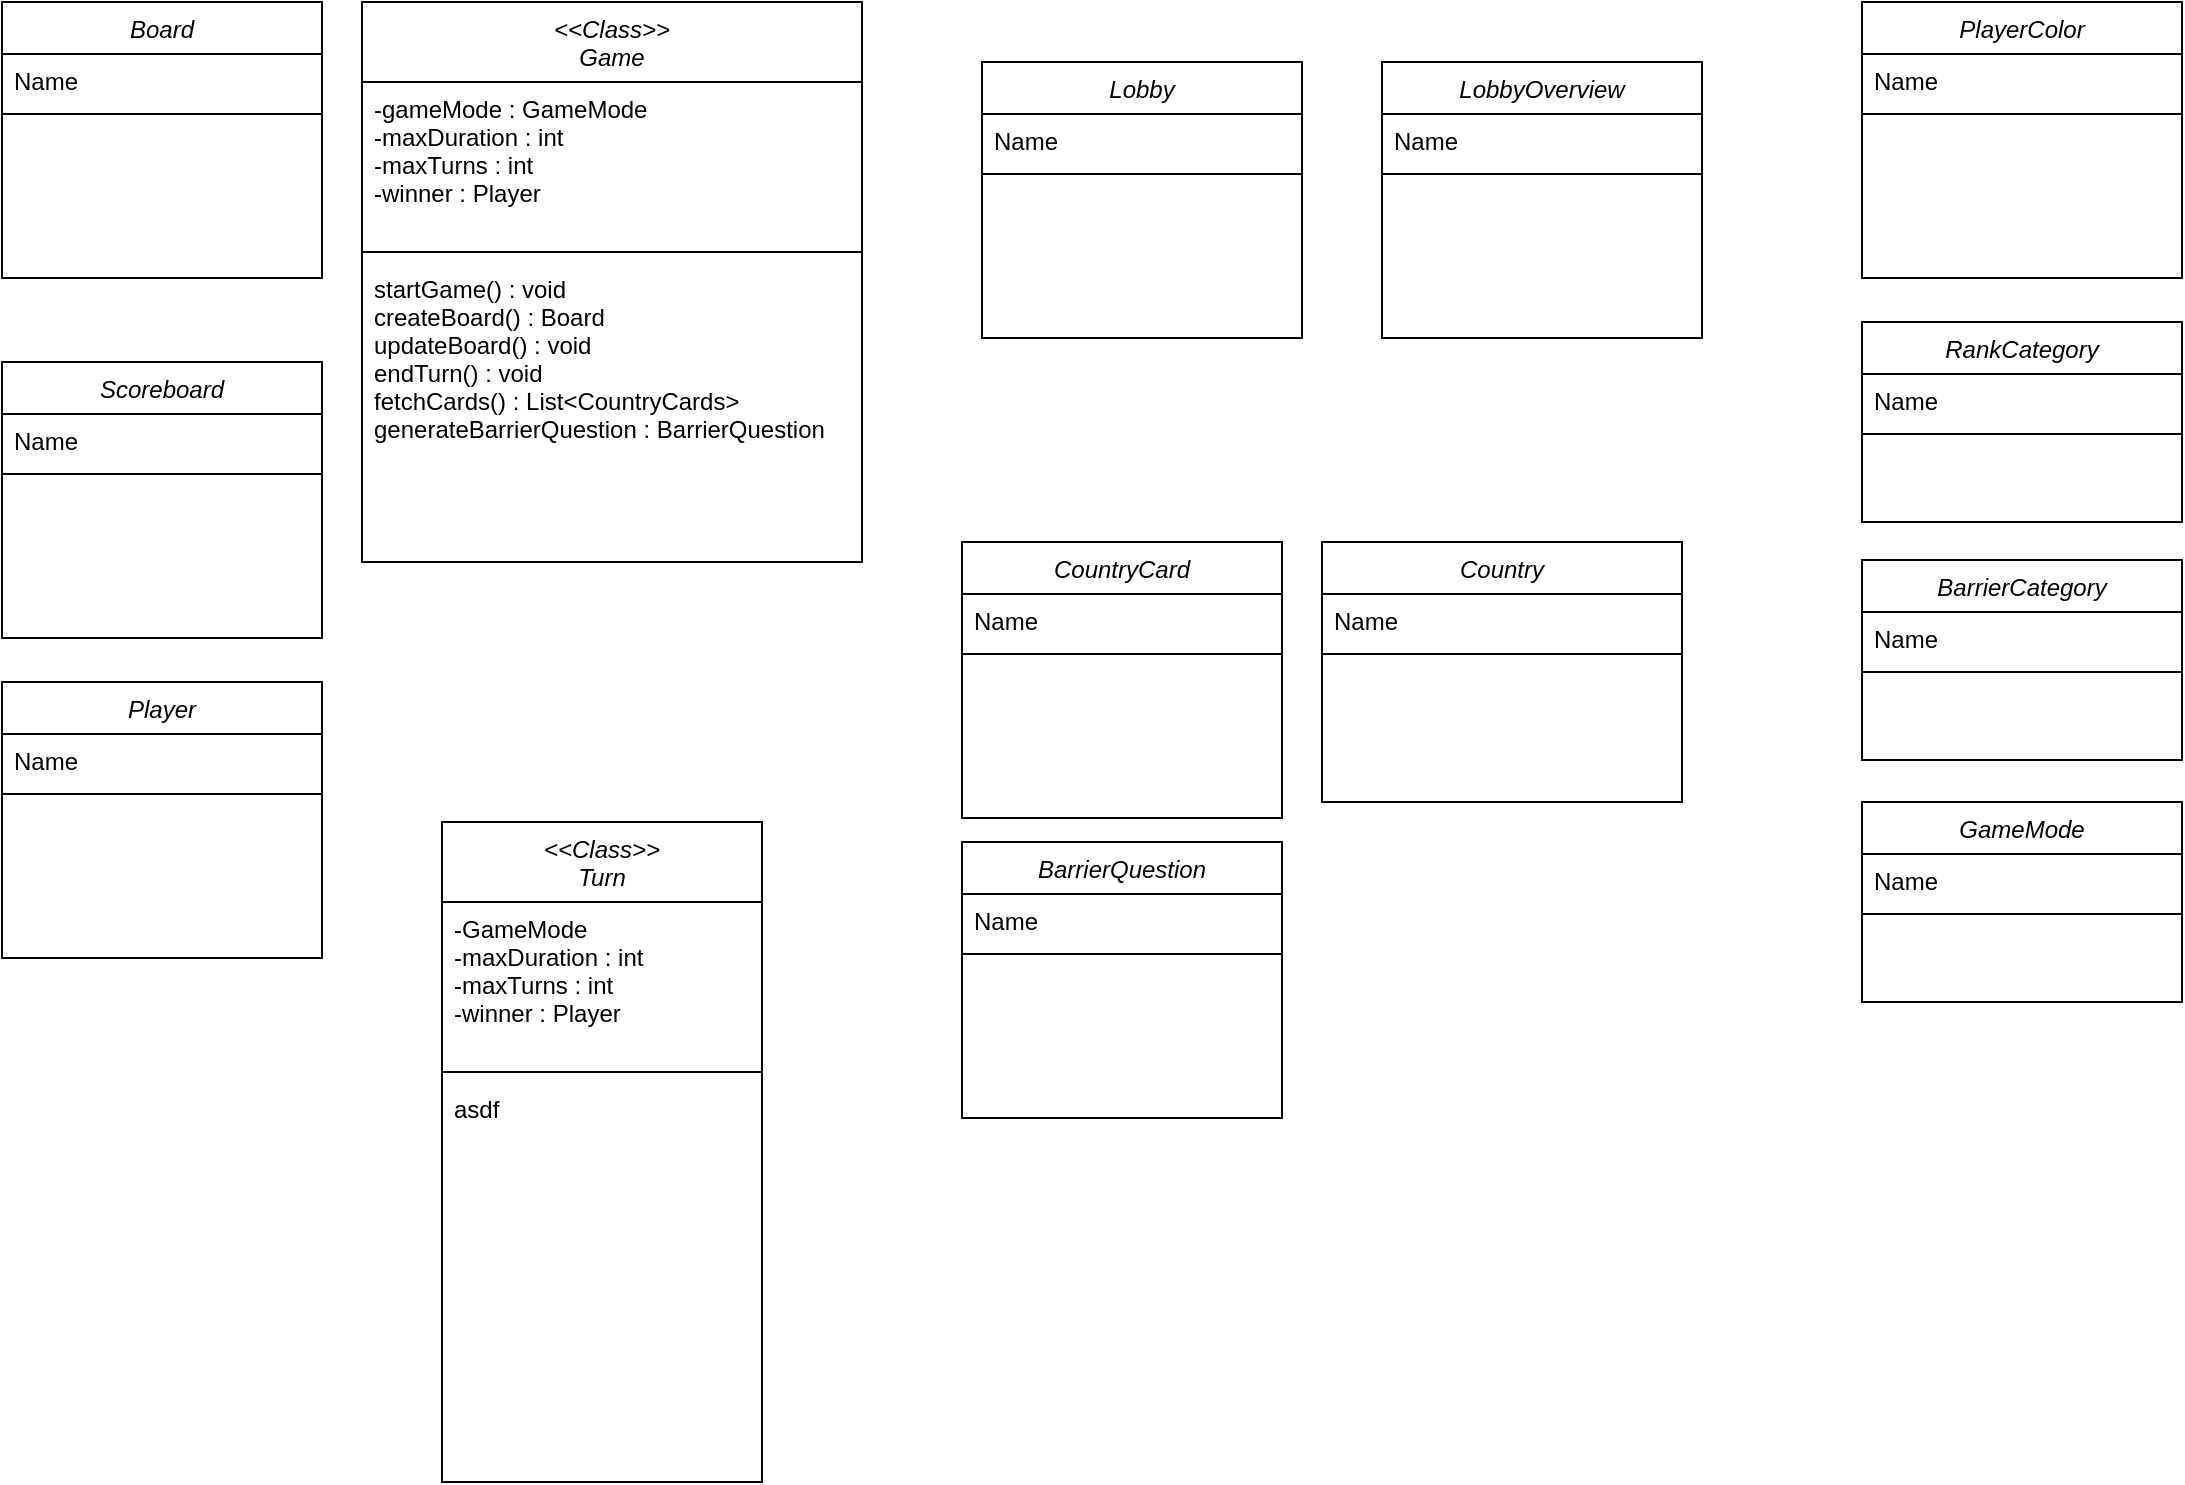 <mxfile version="20.8.16" type="device"><diagram id="C5RBs43oDa-KdzZeNtuy" name="Page-1"><mxGraphModel dx="2058" dy="1188" grid="1" gridSize="10" guides="1" tooltips="1" connect="1" arrows="1" fold="1" page="1" pageScale="1" pageWidth="1200" pageHeight="1920" math="0" shadow="0"><root><mxCell id="WIyWlLk6GJQsqaUBKTNV-0"/><mxCell id="WIyWlLk6GJQsqaUBKTNV-1" parent="WIyWlLk6GJQsqaUBKTNV-0"/><mxCell id="HiqtWE5lyesFxOpoId12-0" value="Lobby" style="swimlane;fontStyle=2;align=center;verticalAlign=top;childLayout=stackLayout;horizontal=1;startSize=26;horizontalStack=0;resizeParent=1;resizeLast=0;collapsible=1;marginBottom=0;rounded=0;shadow=0;strokeWidth=1;" vertex="1" parent="WIyWlLk6GJQsqaUBKTNV-1"><mxGeometry x="520" y="150" width="160" height="138" as="geometry"><mxRectangle x="230" y="140" width="160" height="26" as="alternateBounds"/></mxGeometry></mxCell><mxCell id="HiqtWE5lyesFxOpoId12-1" value="Name" style="text;align=left;verticalAlign=top;spacingLeft=4;spacingRight=4;overflow=hidden;rotatable=0;points=[[0,0.5],[1,0.5]];portConstraint=eastwest;" vertex="1" parent="HiqtWE5lyesFxOpoId12-0"><mxGeometry y="26" width="160" height="26" as="geometry"/></mxCell><mxCell id="HiqtWE5lyesFxOpoId12-2" value="" style="line;html=1;strokeWidth=1;align=left;verticalAlign=middle;spacingTop=-1;spacingLeft=3;spacingRight=3;rotatable=0;labelPosition=right;points=[];portConstraint=eastwest;" vertex="1" parent="HiqtWE5lyesFxOpoId12-0"><mxGeometry y="52" width="160" height="8" as="geometry"/></mxCell><mxCell id="HiqtWE5lyesFxOpoId12-6" value="Player" style="swimlane;fontStyle=2;align=center;verticalAlign=top;childLayout=stackLayout;horizontal=1;startSize=26;horizontalStack=0;resizeParent=1;resizeLast=0;collapsible=1;marginBottom=0;rounded=0;shadow=0;strokeWidth=1;" vertex="1" parent="WIyWlLk6GJQsqaUBKTNV-1"><mxGeometry x="30" y="460" width="160" height="138" as="geometry"><mxRectangle x="230" y="140" width="160" height="26" as="alternateBounds"/></mxGeometry></mxCell><mxCell id="HiqtWE5lyesFxOpoId12-7" value="Name" style="text;align=left;verticalAlign=top;spacingLeft=4;spacingRight=4;overflow=hidden;rotatable=0;points=[[0,0.5],[1,0.5]];portConstraint=eastwest;" vertex="1" parent="HiqtWE5lyesFxOpoId12-6"><mxGeometry y="26" width="160" height="26" as="geometry"/></mxCell><mxCell id="HiqtWE5lyesFxOpoId12-8" value="" style="line;html=1;strokeWidth=1;align=left;verticalAlign=middle;spacingTop=-1;spacingLeft=3;spacingRight=3;rotatable=0;labelPosition=right;points=[];portConstraint=eastwest;" vertex="1" parent="HiqtWE5lyesFxOpoId12-6"><mxGeometry y="52" width="160" height="8" as="geometry"/></mxCell><mxCell id="HiqtWE5lyesFxOpoId12-9" value="CountryCard" style="swimlane;fontStyle=2;align=center;verticalAlign=top;childLayout=stackLayout;horizontal=1;startSize=26;horizontalStack=0;resizeParent=1;resizeLast=0;collapsible=1;marginBottom=0;rounded=0;shadow=0;strokeWidth=1;" vertex="1" parent="WIyWlLk6GJQsqaUBKTNV-1"><mxGeometry x="510" y="390" width="160" height="138" as="geometry"><mxRectangle x="230" y="140" width="160" height="26" as="alternateBounds"/></mxGeometry></mxCell><mxCell id="HiqtWE5lyesFxOpoId12-10" value="Name" style="text;align=left;verticalAlign=top;spacingLeft=4;spacingRight=4;overflow=hidden;rotatable=0;points=[[0,0.5],[1,0.5]];portConstraint=eastwest;" vertex="1" parent="HiqtWE5lyesFxOpoId12-9"><mxGeometry y="26" width="160" height="26" as="geometry"/></mxCell><mxCell id="HiqtWE5lyesFxOpoId12-11" value="" style="line;html=1;strokeWidth=1;align=left;verticalAlign=middle;spacingTop=-1;spacingLeft=3;spacingRight=3;rotatable=0;labelPosition=right;points=[];portConstraint=eastwest;" vertex="1" parent="HiqtWE5lyesFxOpoId12-9"><mxGeometry y="52" width="160" height="8" as="geometry"/></mxCell><mxCell id="HiqtWE5lyesFxOpoId12-12" value="LobbyOverview" style="swimlane;fontStyle=2;align=center;verticalAlign=top;childLayout=stackLayout;horizontal=1;startSize=26;horizontalStack=0;resizeParent=1;resizeLast=0;collapsible=1;marginBottom=0;rounded=0;shadow=0;strokeWidth=1;" vertex="1" parent="WIyWlLk6GJQsqaUBKTNV-1"><mxGeometry x="720" y="150" width="160" height="138" as="geometry"><mxRectangle x="230" y="140" width="160" height="26" as="alternateBounds"/></mxGeometry></mxCell><mxCell id="HiqtWE5lyesFxOpoId12-13" value="Name" style="text;align=left;verticalAlign=top;spacingLeft=4;spacingRight=4;overflow=hidden;rotatable=0;points=[[0,0.5],[1,0.5]];portConstraint=eastwest;" vertex="1" parent="HiqtWE5lyesFxOpoId12-12"><mxGeometry y="26" width="160" height="26" as="geometry"/></mxCell><mxCell id="HiqtWE5lyesFxOpoId12-14" value="" style="line;html=1;strokeWidth=1;align=left;verticalAlign=middle;spacingTop=-1;spacingLeft=3;spacingRight=3;rotatable=0;labelPosition=right;points=[];portConstraint=eastwest;" vertex="1" parent="HiqtWE5lyesFxOpoId12-12"><mxGeometry y="52" width="160" height="8" as="geometry"/></mxCell><mxCell id="HiqtWE5lyesFxOpoId12-15" value="Board" style="swimlane;fontStyle=2;align=center;verticalAlign=top;childLayout=stackLayout;horizontal=1;startSize=26;horizontalStack=0;resizeParent=1;resizeLast=0;collapsible=1;marginBottom=0;rounded=0;shadow=0;strokeWidth=1;" vertex="1" parent="WIyWlLk6GJQsqaUBKTNV-1"><mxGeometry x="30" y="120" width="160" height="138" as="geometry"><mxRectangle x="230" y="140" width="160" height="26" as="alternateBounds"/></mxGeometry></mxCell><mxCell id="HiqtWE5lyesFxOpoId12-16" value="Name" style="text;align=left;verticalAlign=top;spacingLeft=4;spacingRight=4;overflow=hidden;rotatable=0;points=[[0,0.5],[1,0.5]];portConstraint=eastwest;" vertex="1" parent="HiqtWE5lyesFxOpoId12-15"><mxGeometry y="26" width="160" height="26" as="geometry"/></mxCell><mxCell id="HiqtWE5lyesFxOpoId12-17" value="" style="line;html=1;strokeWidth=1;align=left;verticalAlign=middle;spacingTop=-1;spacingLeft=3;spacingRight=3;rotatable=0;labelPosition=right;points=[];portConstraint=eastwest;" vertex="1" parent="HiqtWE5lyesFxOpoId12-15"><mxGeometry y="52" width="160" height="8" as="geometry"/></mxCell><mxCell id="HiqtWE5lyesFxOpoId12-18" value="Scoreboard" style="swimlane;fontStyle=2;align=center;verticalAlign=top;childLayout=stackLayout;horizontal=1;startSize=26;horizontalStack=0;resizeParent=1;resizeLast=0;collapsible=1;marginBottom=0;rounded=0;shadow=0;strokeWidth=1;" vertex="1" parent="WIyWlLk6GJQsqaUBKTNV-1"><mxGeometry x="30" y="300" width="160" height="138" as="geometry"><mxRectangle x="230" y="140" width="160" height="26" as="alternateBounds"/></mxGeometry></mxCell><mxCell id="HiqtWE5lyesFxOpoId12-19" value="Name" style="text;align=left;verticalAlign=top;spacingLeft=4;spacingRight=4;overflow=hidden;rotatable=0;points=[[0,0.5],[1,0.5]];portConstraint=eastwest;" vertex="1" parent="HiqtWE5lyesFxOpoId12-18"><mxGeometry y="26" width="160" height="26" as="geometry"/></mxCell><mxCell id="HiqtWE5lyesFxOpoId12-20" value="" style="line;html=1;strokeWidth=1;align=left;verticalAlign=middle;spacingTop=-1;spacingLeft=3;spacingRight=3;rotatable=0;labelPosition=right;points=[];portConstraint=eastwest;" vertex="1" parent="HiqtWE5lyesFxOpoId12-18"><mxGeometry y="52" width="160" height="8" as="geometry"/></mxCell><mxCell id="HiqtWE5lyesFxOpoId12-22" value="PlayerColor" style="swimlane;fontStyle=2;align=center;verticalAlign=top;childLayout=stackLayout;horizontal=1;startSize=26;horizontalStack=0;resizeParent=1;resizeLast=0;collapsible=1;marginBottom=0;rounded=0;shadow=0;strokeWidth=1;" vertex="1" parent="WIyWlLk6GJQsqaUBKTNV-1"><mxGeometry x="960" y="120" width="160" height="138" as="geometry"><mxRectangle x="230" y="140" width="160" height="26" as="alternateBounds"/></mxGeometry></mxCell><mxCell id="HiqtWE5lyesFxOpoId12-23" value="Name" style="text;align=left;verticalAlign=top;spacingLeft=4;spacingRight=4;overflow=hidden;rotatable=0;points=[[0,0.5],[1,0.5]];portConstraint=eastwest;" vertex="1" parent="HiqtWE5lyesFxOpoId12-22"><mxGeometry y="26" width="160" height="26" as="geometry"/></mxCell><mxCell id="HiqtWE5lyesFxOpoId12-24" value="" style="line;html=1;strokeWidth=1;align=left;verticalAlign=middle;spacingTop=-1;spacingLeft=3;spacingRight=3;rotatable=0;labelPosition=right;points=[];portConstraint=eastwest;" vertex="1" parent="HiqtWE5lyesFxOpoId12-22"><mxGeometry y="52" width="160" height="8" as="geometry"/></mxCell><mxCell id="HiqtWE5lyesFxOpoId12-25" value="RankCategory" style="swimlane;fontStyle=2;align=center;verticalAlign=top;childLayout=stackLayout;horizontal=1;startSize=26;horizontalStack=0;resizeParent=1;resizeLast=0;collapsible=1;marginBottom=0;rounded=0;shadow=0;strokeWidth=1;" vertex="1" parent="WIyWlLk6GJQsqaUBKTNV-1"><mxGeometry x="960" y="280" width="160" height="100" as="geometry"><mxRectangle x="230" y="140" width="160" height="26" as="alternateBounds"/></mxGeometry></mxCell><mxCell id="HiqtWE5lyesFxOpoId12-26" value="Name" style="text;align=left;verticalAlign=top;spacingLeft=4;spacingRight=4;overflow=hidden;rotatable=0;points=[[0,0.5],[1,0.5]];portConstraint=eastwest;" vertex="1" parent="HiqtWE5lyesFxOpoId12-25"><mxGeometry y="26" width="160" height="26" as="geometry"/></mxCell><mxCell id="HiqtWE5lyesFxOpoId12-27" value="" style="line;html=1;strokeWidth=1;align=left;verticalAlign=middle;spacingTop=-1;spacingLeft=3;spacingRight=3;rotatable=0;labelPosition=right;points=[];portConstraint=eastwest;" vertex="1" parent="HiqtWE5lyesFxOpoId12-25"><mxGeometry y="52" width="160" height="8" as="geometry"/></mxCell><mxCell id="HiqtWE5lyesFxOpoId12-28" value="BarrierQuestion" style="swimlane;fontStyle=2;align=center;verticalAlign=top;childLayout=stackLayout;horizontal=1;startSize=26;horizontalStack=0;resizeParent=1;resizeLast=0;collapsible=1;marginBottom=0;rounded=0;shadow=0;strokeWidth=1;" vertex="1" parent="WIyWlLk6GJQsqaUBKTNV-1"><mxGeometry x="510" y="540" width="160" height="138" as="geometry"><mxRectangle x="230" y="140" width="160" height="26" as="alternateBounds"/></mxGeometry></mxCell><mxCell id="HiqtWE5lyesFxOpoId12-29" value="Name" style="text;align=left;verticalAlign=top;spacingLeft=4;spacingRight=4;overflow=hidden;rotatable=0;points=[[0,0.5],[1,0.5]];portConstraint=eastwest;" vertex="1" parent="HiqtWE5lyesFxOpoId12-28"><mxGeometry y="26" width="160" height="26" as="geometry"/></mxCell><mxCell id="HiqtWE5lyesFxOpoId12-30" value="" style="line;html=1;strokeWidth=1;align=left;verticalAlign=middle;spacingTop=-1;spacingLeft=3;spacingRight=3;rotatable=0;labelPosition=right;points=[];portConstraint=eastwest;" vertex="1" parent="HiqtWE5lyesFxOpoId12-28"><mxGeometry y="52" width="160" height="8" as="geometry"/></mxCell><mxCell id="HiqtWE5lyesFxOpoId12-31" value="BarrierCategory" style="swimlane;fontStyle=2;align=center;verticalAlign=top;childLayout=stackLayout;horizontal=1;startSize=26;horizontalStack=0;resizeParent=1;resizeLast=0;collapsible=1;marginBottom=0;rounded=0;shadow=0;strokeWidth=1;" vertex="1" parent="WIyWlLk6GJQsqaUBKTNV-1"><mxGeometry x="960" y="399" width="160" height="100" as="geometry"><mxRectangle x="230" y="140" width="160" height="26" as="alternateBounds"/></mxGeometry></mxCell><mxCell id="HiqtWE5lyesFxOpoId12-32" value="Name" style="text;align=left;verticalAlign=top;spacingLeft=4;spacingRight=4;overflow=hidden;rotatable=0;points=[[0,0.5],[1,0.5]];portConstraint=eastwest;" vertex="1" parent="HiqtWE5lyesFxOpoId12-31"><mxGeometry y="26" width="160" height="26" as="geometry"/></mxCell><mxCell id="HiqtWE5lyesFxOpoId12-33" value="" style="line;html=1;strokeWidth=1;align=left;verticalAlign=middle;spacingTop=-1;spacingLeft=3;spacingRight=3;rotatable=0;labelPosition=right;points=[];portConstraint=eastwest;" vertex="1" parent="HiqtWE5lyesFxOpoId12-31"><mxGeometry y="52" width="160" height="8" as="geometry"/></mxCell><mxCell id="HiqtWE5lyesFxOpoId12-34" value="Country" style="swimlane;fontStyle=2;align=center;verticalAlign=top;childLayout=stackLayout;horizontal=1;startSize=26;horizontalStack=0;resizeParent=1;resizeLast=0;collapsible=1;marginBottom=0;rounded=0;shadow=0;strokeWidth=1;" vertex="1" parent="WIyWlLk6GJQsqaUBKTNV-1"><mxGeometry x="690" y="390" width="180" height="130" as="geometry"><mxRectangle x="230" y="140" width="160" height="26" as="alternateBounds"/></mxGeometry></mxCell><mxCell id="HiqtWE5lyesFxOpoId12-35" value="Name" style="text;align=left;verticalAlign=top;spacingLeft=4;spacingRight=4;overflow=hidden;rotatable=0;points=[[0,0.5],[1,0.5]];portConstraint=eastwest;" vertex="1" parent="HiqtWE5lyesFxOpoId12-34"><mxGeometry y="26" width="180" height="26" as="geometry"/></mxCell><mxCell id="HiqtWE5lyesFxOpoId12-36" value="" style="line;html=1;strokeWidth=1;align=left;verticalAlign=middle;spacingTop=-1;spacingLeft=3;spacingRight=3;rotatable=0;labelPosition=right;points=[];portConstraint=eastwest;" vertex="1" parent="HiqtWE5lyesFxOpoId12-34"><mxGeometry y="52" width="180" height="8" as="geometry"/></mxCell><mxCell id="HiqtWE5lyesFxOpoId12-37" value="GameMode" style="swimlane;fontStyle=2;align=center;verticalAlign=top;childLayout=stackLayout;horizontal=1;startSize=26;horizontalStack=0;resizeParent=1;resizeLast=0;collapsible=1;marginBottom=0;rounded=0;shadow=0;strokeWidth=1;" vertex="1" parent="WIyWlLk6GJQsqaUBKTNV-1"><mxGeometry x="960" y="520" width="160" height="100" as="geometry"><mxRectangle x="230" y="140" width="160" height="26" as="alternateBounds"/></mxGeometry></mxCell><mxCell id="HiqtWE5lyesFxOpoId12-38" value="Name" style="text;align=left;verticalAlign=top;spacingLeft=4;spacingRight=4;overflow=hidden;rotatable=0;points=[[0,0.5],[1,0.5]];portConstraint=eastwest;" vertex="1" parent="HiqtWE5lyesFxOpoId12-37"><mxGeometry y="26" width="160" height="26" as="geometry"/></mxCell><mxCell id="HiqtWE5lyesFxOpoId12-39" value="" style="line;html=1;strokeWidth=1;align=left;verticalAlign=middle;spacingTop=-1;spacingLeft=3;spacingRight=3;rotatable=0;labelPosition=right;points=[];portConstraint=eastwest;" vertex="1" parent="HiqtWE5lyesFxOpoId12-37"><mxGeometry y="52" width="160" height="8" as="geometry"/></mxCell><mxCell id="HiqtWE5lyesFxOpoId12-41" value="&lt;&lt;Class&gt;&gt;&#10;Game" style="swimlane;fontStyle=2;align=center;verticalAlign=top;childLayout=stackLayout;horizontal=1;startSize=40;horizontalStack=0;resizeParent=1;resizeLast=0;collapsible=1;marginBottom=0;rounded=0;shadow=0;strokeWidth=1;" vertex="1" parent="WIyWlLk6GJQsqaUBKTNV-1"><mxGeometry x="210" y="120" width="250" height="280" as="geometry"><mxRectangle x="230" y="140" width="160" height="26" as="alternateBounds"/></mxGeometry></mxCell><mxCell id="HiqtWE5lyesFxOpoId12-60" value="-gameMode : GameMode&#10;-maxDuration : int&#10;-maxTurns : int&#10;-winner : Player" style="text;align=left;verticalAlign=top;spacingLeft=4;spacingRight=4;overflow=hidden;rotatable=0;points=[[0,0.5],[1,0.5]];portConstraint=eastwest;" vertex="1" parent="HiqtWE5lyesFxOpoId12-41"><mxGeometry y="40" width="250" height="80" as="geometry"/></mxCell><mxCell id="HiqtWE5lyesFxOpoId12-45" style="line;html=1;strokeWidth=1;align=left;verticalAlign=middle;spacingTop=-1;spacingLeft=3;spacingRight=3;rotatable=0;labelPosition=right;points=[];portConstraint=eastwest;" vertex="1" parent="HiqtWE5lyesFxOpoId12-41"><mxGeometry y="120" width="250" height="10" as="geometry"/></mxCell><mxCell id="HiqtWE5lyesFxOpoId12-47" value="startGame() : void&#10;createBoard() : Board&#10;updateBoard() : void&#10;endTurn() : void&#10;fetchCards() : List&lt;CountryCards&gt;&#10;generateBarrierQuestion : BarrierQuestion " style="text;align=left;verticalAlign=top;spacingLeft=4;spacingRight=4;overflow=hidden;rotatable=0;points=[[0,0.5],[1,0.5]];portConstraint=eastwest;" vertex="1" parent="HiqtWE5lyesFxOpoId12-41"><mxGeometry y="130" width="250" height="100" as="geometry"/></mxCell><mxCell id="HiqtWE5lyesFxOpoId12-51" value="&lt;&lt;Class&gt;&gt;&#10;Turn" style="swimlane;fontStyle=2;align=center;verticalAlign=top;childLayout=stackLayout;horizontal=1;startSize=40;horizontalStack=0;resizeParent=1;resizeLast=0;collapsible=1;marginBottom=0;rounded=0;shadow=0;strokeWidth=1;" vertex="1" parent="WIyWlLk6GJQsqaUBKTNV-1"><mxGeometry x="250" y="530" width="160" height="330" as="geometry"><mxRectangle x="230" y="140" width="160" height="26" as="alternateBounds"/></mxGeometry></mxCell><mxCell id="HiqtWE5lyesFxOpoId12-42" value="-GameMode&#10;-maxDuration : int&#10;-maxTurns : int&#10;-winner : Player" style="text;align=left;verticalAlign=top;spacingLeft=4;spacingRight=4;overflow=hidden;rotatable=0;points=[[0,0.5],[1,0.5]];portConstraint=eastwest;" vertex="1" parent="HiqtWE5lyesFxOpoId12-51"><mxGeometry y="40" width="160" height="80" as="geometry"/></mxCell><mxCell id="HiqtWE5lyesFxOpoId12-57" style="line;html=1;strokeWidth=1;align=left;verticalAlign=middle;spacingTop=-1;spacingLeft=3;spacingRight=3;rotatable=0;labelPosition=right;points=[];portConstraint=eastwest;" vertex="1" parent="HiqtWE5lyesFxOpoId12-51"><mxGeometry y="120" width="160" height="10" as="geometry"/></mxCell><mxCell id="HiqtWE5lyesFxOpoId12-62" value="asdf" style="text;align=left;verticalAlign=top;spacingLeft=4;spacingRight=4;overflow=hidden;rotatable=0;points=[[0,0.5],[1,0.5]];portConstraint=eastwest;" vertex="1" parent="HiqtWE5lyesFxOpoId12-51"><mxGeometry y="130" width="160" height="70" as="geometry"/></mxCell></root></mxGraphModel></diagram></mxfile>